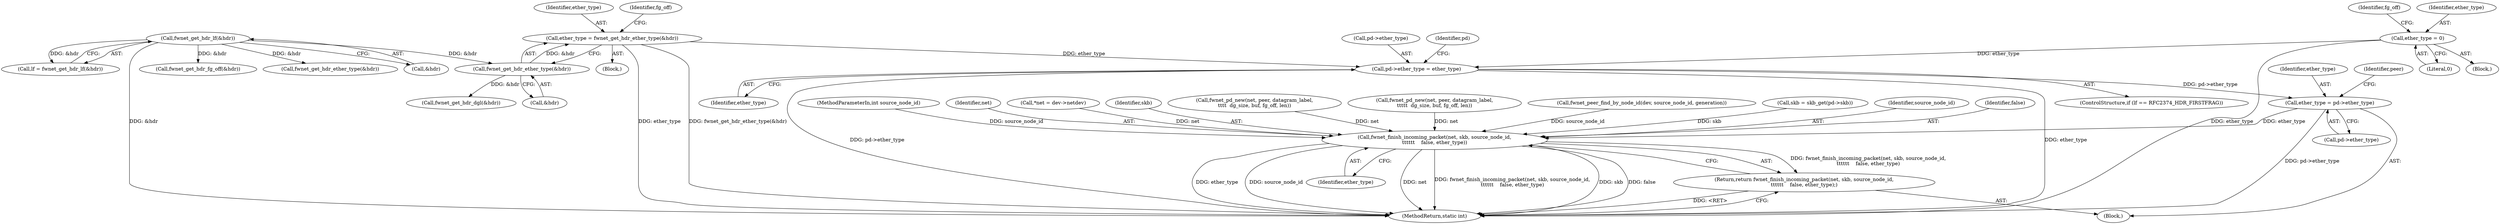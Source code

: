 digraph "0_linux_667121ace9dbafb368618dbabcf07901c962ddac@pointer" {
"1000407" [label="(Call,ether_type = pd->ether_type)"];
"1000398" [label="(Call,pd->ether_type = ether_type)"];
"1000230" [label="(Call,ether_type = fwnet_get_hdr_ether_type(&hdr))"];
"1000232" [label="(Call,fwnet_get_hdr_ether_type(&hdr))"];
"1000149" [label="(Call,fwnet_get_hdr_lf(&hdr))"];
"1000240" [label="(Call,ether_type = 0)"];
"1000431" [label="(Call,fwnet_finish_incoming_packet(net, skb, source_node_id,\n\t\t\t\t\t\t    false, ether_type))"];
"1000430" [label="(Return,return fwnet_finish_incoming_packet(net, skb, source_node_id,\n\t\t\t\t\t\t    false, ether_type);)"];
"1000149" [label="(Call,fwnet_get_hdr_lf(&hdr))"];
"1000239" [label="(Block,)"];
"1000416" [label="(Call,skb = skb_get(pd->skb))"];
"1000242" [label="(Literal,0)"];
"1000244" [label="(Identifier,fg_off)"];
"1000434" [label="(Identifier,source_node_id)"];
"1000435" [label="(Identifier,false)"];
"1000150" [label="(Call,&hdr)"];
"1000112" [label="(MethodParameterIn,int source_node_id)"];
"1000233" [label="(Call,&hdr)"];
"1000394" [label="(ControlStructure,if (lf == RFC2374_HDR_FIRSTFRAG))"];
"1000240" [label="(Call,ether_type = 0)"];
"1000406" [label="(Block,)"];
"1000430" [label="(Return,return fwnet_finish_incoming_packet(net, skb, source_node_id,\n\t\t\t\t\t\t    false, ether_type);)"];
"1000230" [label="(Call,ether_type = fwnet_get_hdr_ether_type(&hdr))"];
"1000229" [label="(Block,)"];
"1000449" [label="(MethodReturn,static int)"];
"1000241" [label="(Identifier,ether_type)"];
"1000399" [label="(Call,pd->ether_type)"];
"1000232" [label="(Call,fwnet_get_hdr_ether_type(&hdr))"];
"1000405" [label="(Identifier,pd)"];
"1000408" [label="(Identifier,ether_type)"];
"1000436" [label="(Identifier,ether_type)"];
"1000432" [label="(Identifier,net)"];
"1000118" [label="(Call,*net = dev->netdev)"];
"1000433" [label="(Identifier,skb)"];
"1000310" [label="(Call,fwnet_pd_new(net, peer, datagram_label,\n\t\t\t\t  dg_size, buf, fg_off, len))"];
"1000407" [label="(Call,ether_type = pd->ether_type)"];
"1000431" [label="(Call,fwnet_finish_incoming_packet(net, skb, source_node_id,\n\t\t\t\t\t\t    false, ether_type))"];
"1000245" [label="(Call,fwnet_get_hdr_fg_off(&hdr))"];
"1000398" [label="(Call,pd->ether_type = ether_type)"];
"1000231" [label="(Identifier,ether_type)"];
"1000236" [label="(Identifier,fg_off)"];
"1000159" [label="(Call,fwnet_get_hdr_ether_type(&hdr))"];
"1000350" [label="(Call,fwnet_pd_new(net, peer, datagram_label,\n\t\t\t\t\t  dg_size, buf, fg_off, len))"];
"1000274" [label="(Call,fwnet_peer_find_by_node_id(dev, source_node_id, generation))"];
"1000250" [label="(Call,fwnet_get_hdr_dgl(&hdr))"];
"1000402" [label="(Identifier,ether_type)"];
"1000414" [label="(Identifier,peer)"];
"1000147" [label="(Call,lf = fwnet_get_hdr_lf(&hdr))"];
"1000409" [label="(Call,pd->ether_type)"];
"1000407" -> "1000406"  [label="AST: "];
"1000407" -> "1000409"  [label="CFG: "];
"1000408" -> "1000407"  [label="AST: "];
"1000409" -> "1000407"  [label="AST: "];
"1000414" -> "1000407"  [label="CFG: "];
"1000407" -> "1000449"  [label="DDG: pd->ether_type"];
"1000398" -> "1000407"  [label="DDG: pd->ether_type"];
"1000407" -> "1000431"  [label="DDG: ether_type"];
"1000398" -> "1000394"  [label="AST: "];
"1000398" -> "1000402"  [label="CFG: "];
"1000399" -> "1000398"  [label="AST: "];
"1000402" -> "1000398"  [label="AST: "];
"1000405" -> "1000398"  [label="CFG: "];
"1000398" -> "1000449"  [label="DDG: ether_type"];
"1000398" -> "1000449"  [label="DDG: pd->ether_type"];
"1000230" -> "1000398"  [label="DDG: ether_type"];
"1000240" -> "1000398"  [label="DDG: ether_type"];
"1000230" -> "1000229"  [label="AST: "];
"1000230" -> "1000232"  [label="CFG: "];
"1000231" -> "1000230"  [label="AST: "];
"1000232" -> "1000230"  [label="AST: "];
"1000236" -> "1000230"  [label="CFG: "];
"1000230" -> "1000449"  [label="DDG: ether_type"];
"1000230" -> "1000449"  [label="DDG: fwnet_get_hdr_ether_type(&hdr)"];
"1000232" -> "1000230"  [label="DDG: &hdr"];
"1000232" -> "1000233"  [label="CFG: "];
"1000233" -> "1000232"  [label="AST: "];
"1000149" -> "1000232"  [label="DDG: &hdr"];
"1000232" -> "1000250"  [label="DDG: &hdr"];
"1000149" -> "1000147"  [label="AST: "];
"1000149" -> "1000150"  [label="CFG: "];
"1000150" -> "1000149"  [label="AST: "];
"1000147" -> "1000149"  [label="CFG: "];
"1000149" -> "1000449"  [label="DDG: &hdr"];
"1000149" -> "1000147"  [label="DDG: &hdr"];
"1000149" -> "1000159"  [label="DDG: &hdr"];
"1000149" -> "1000245"  [label="DDG: &hdr"];
"1000240" -> "1000239"  [label="AST: "];
"1000240" -> "1000242"  [label="CFG: "];
"1000241" -> "1000240"  [label="AST: "];
"1000242" -> "1000240"  [label="AST: "];
"1000244" -> "1000240"  [label="CFG: "];
"1000240" -> "1000449"  [label="DDG: ether_type"];
"1000431" -> "1000430"  [label="AST: "];
"1000431" -> "1000436"  [label="CFG: "];
"1000432" -> "1000431"  [label="AST: "];
"1000433" -> "1000431"  [label="AST: "];
"1000434" -> "1000431"  [label="AST: "];
"1000435" -> "1000431"  [label="AST: "];
"1000436" -> "1000431"  [label="AST: "];
"1000430" -> "1000431"  [label="CFG: "];
"1000431" -> "1000449"  [label="DDG: ether_type"];
"1000431" -> "1000449"  [label="DDG: source_node_id"];
"1000431" -> "1000449"  [label="DDG: net"];
"1000431" -> "1000449"  [label="DDG: fwnet_finish_incoming_packet(net, skb, source_node_id,\n\t\t\t\t\t\t    false, ether_type)"];
"1000431" -> "1000449"  [label="DDG: skb"];
"1000431" -> "1000449"  [label="DDG: false"];
"1000431" -> "1000430"  [label="DDG: fwnet_finish_incoming_packet(net, skb, source_node_id,\n\t\t\t\t\t\t    false, ether_type)"];
"1000350" -> "1000431"  [label="DDG: net"];
"1000310" -> "1000431"  [label="DDG: net"];
"1000118" -> "1000431"  [label="DDG: net"];
"1000416" -> "1000431"  [label="DDG: skb"];
"1000274" -> "1000431"  [label="DDG: source_node_id"];
"1000112" -> "1000431"  [label="DDG: source_node_id"];
"1000430" -> "1000406"  [label="AST: "];
"1000449" -> "1000430"  [label="CFG: "];
"1000430" -> "1000449"  [label="DDG: <RET>"];
}
